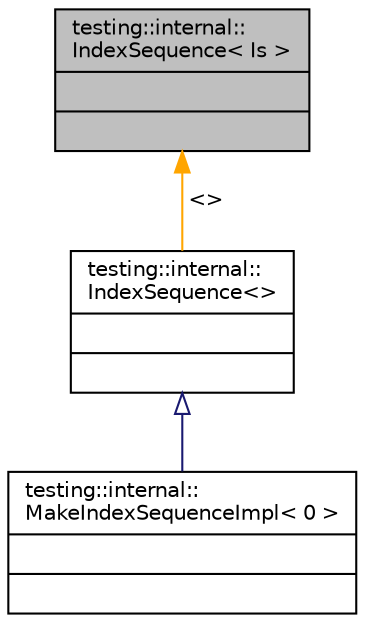 digraph "testing::internal::IndexSequence&lt; Is &gt;"
{
 // INTERACTIVE_SVG=YES
 // LATEX_PDF_SIZE
  edge [fontname="Helvetica",fontsize="10",labelfontname="Helvetica",labelfontsize="10"];
  node [fontname="Helvetica",fontsize="10",shape=record];
  Node1 [label="{testing::internal::\lIndexSequence\< Is \>\n||}",height=0.2,width=0.4,color="black", fillcolor="grey75", style="filled", fontcolor="black",tooltip=" "];
  Node1 -> Node2 [dir="back",color="orange",fontsize="10",style="solid",label=" \<\>" ,fontname="Helvetica"];
  Node2 [label="{testing::internal::\lIndexSequence\<\>\n||}",height=0.2,width=0.4,color="black", fillcolor="white", style="filled",URL="$dc/de2/structtesting_1_1internal_1_1_index_sequence.html",tooltip=" "];
  Node2 -> Node3 [dir="back",color="midnightblue",fontsize="10",style="solid",arrowtail="onormal",fontname="Helvetica"];
  Node3 [label="{testing::internal::\lMakeIndexSequenceImpl\< 0 \>\n||}",height=0.2,width=0.4,color="black", fillcolor="white", style="filled",URL="$d3/d5c/structtesting_1_1internal_1_1_make_index_sequence_impl_3_010_01_4.html",tooltip=" "];
}
